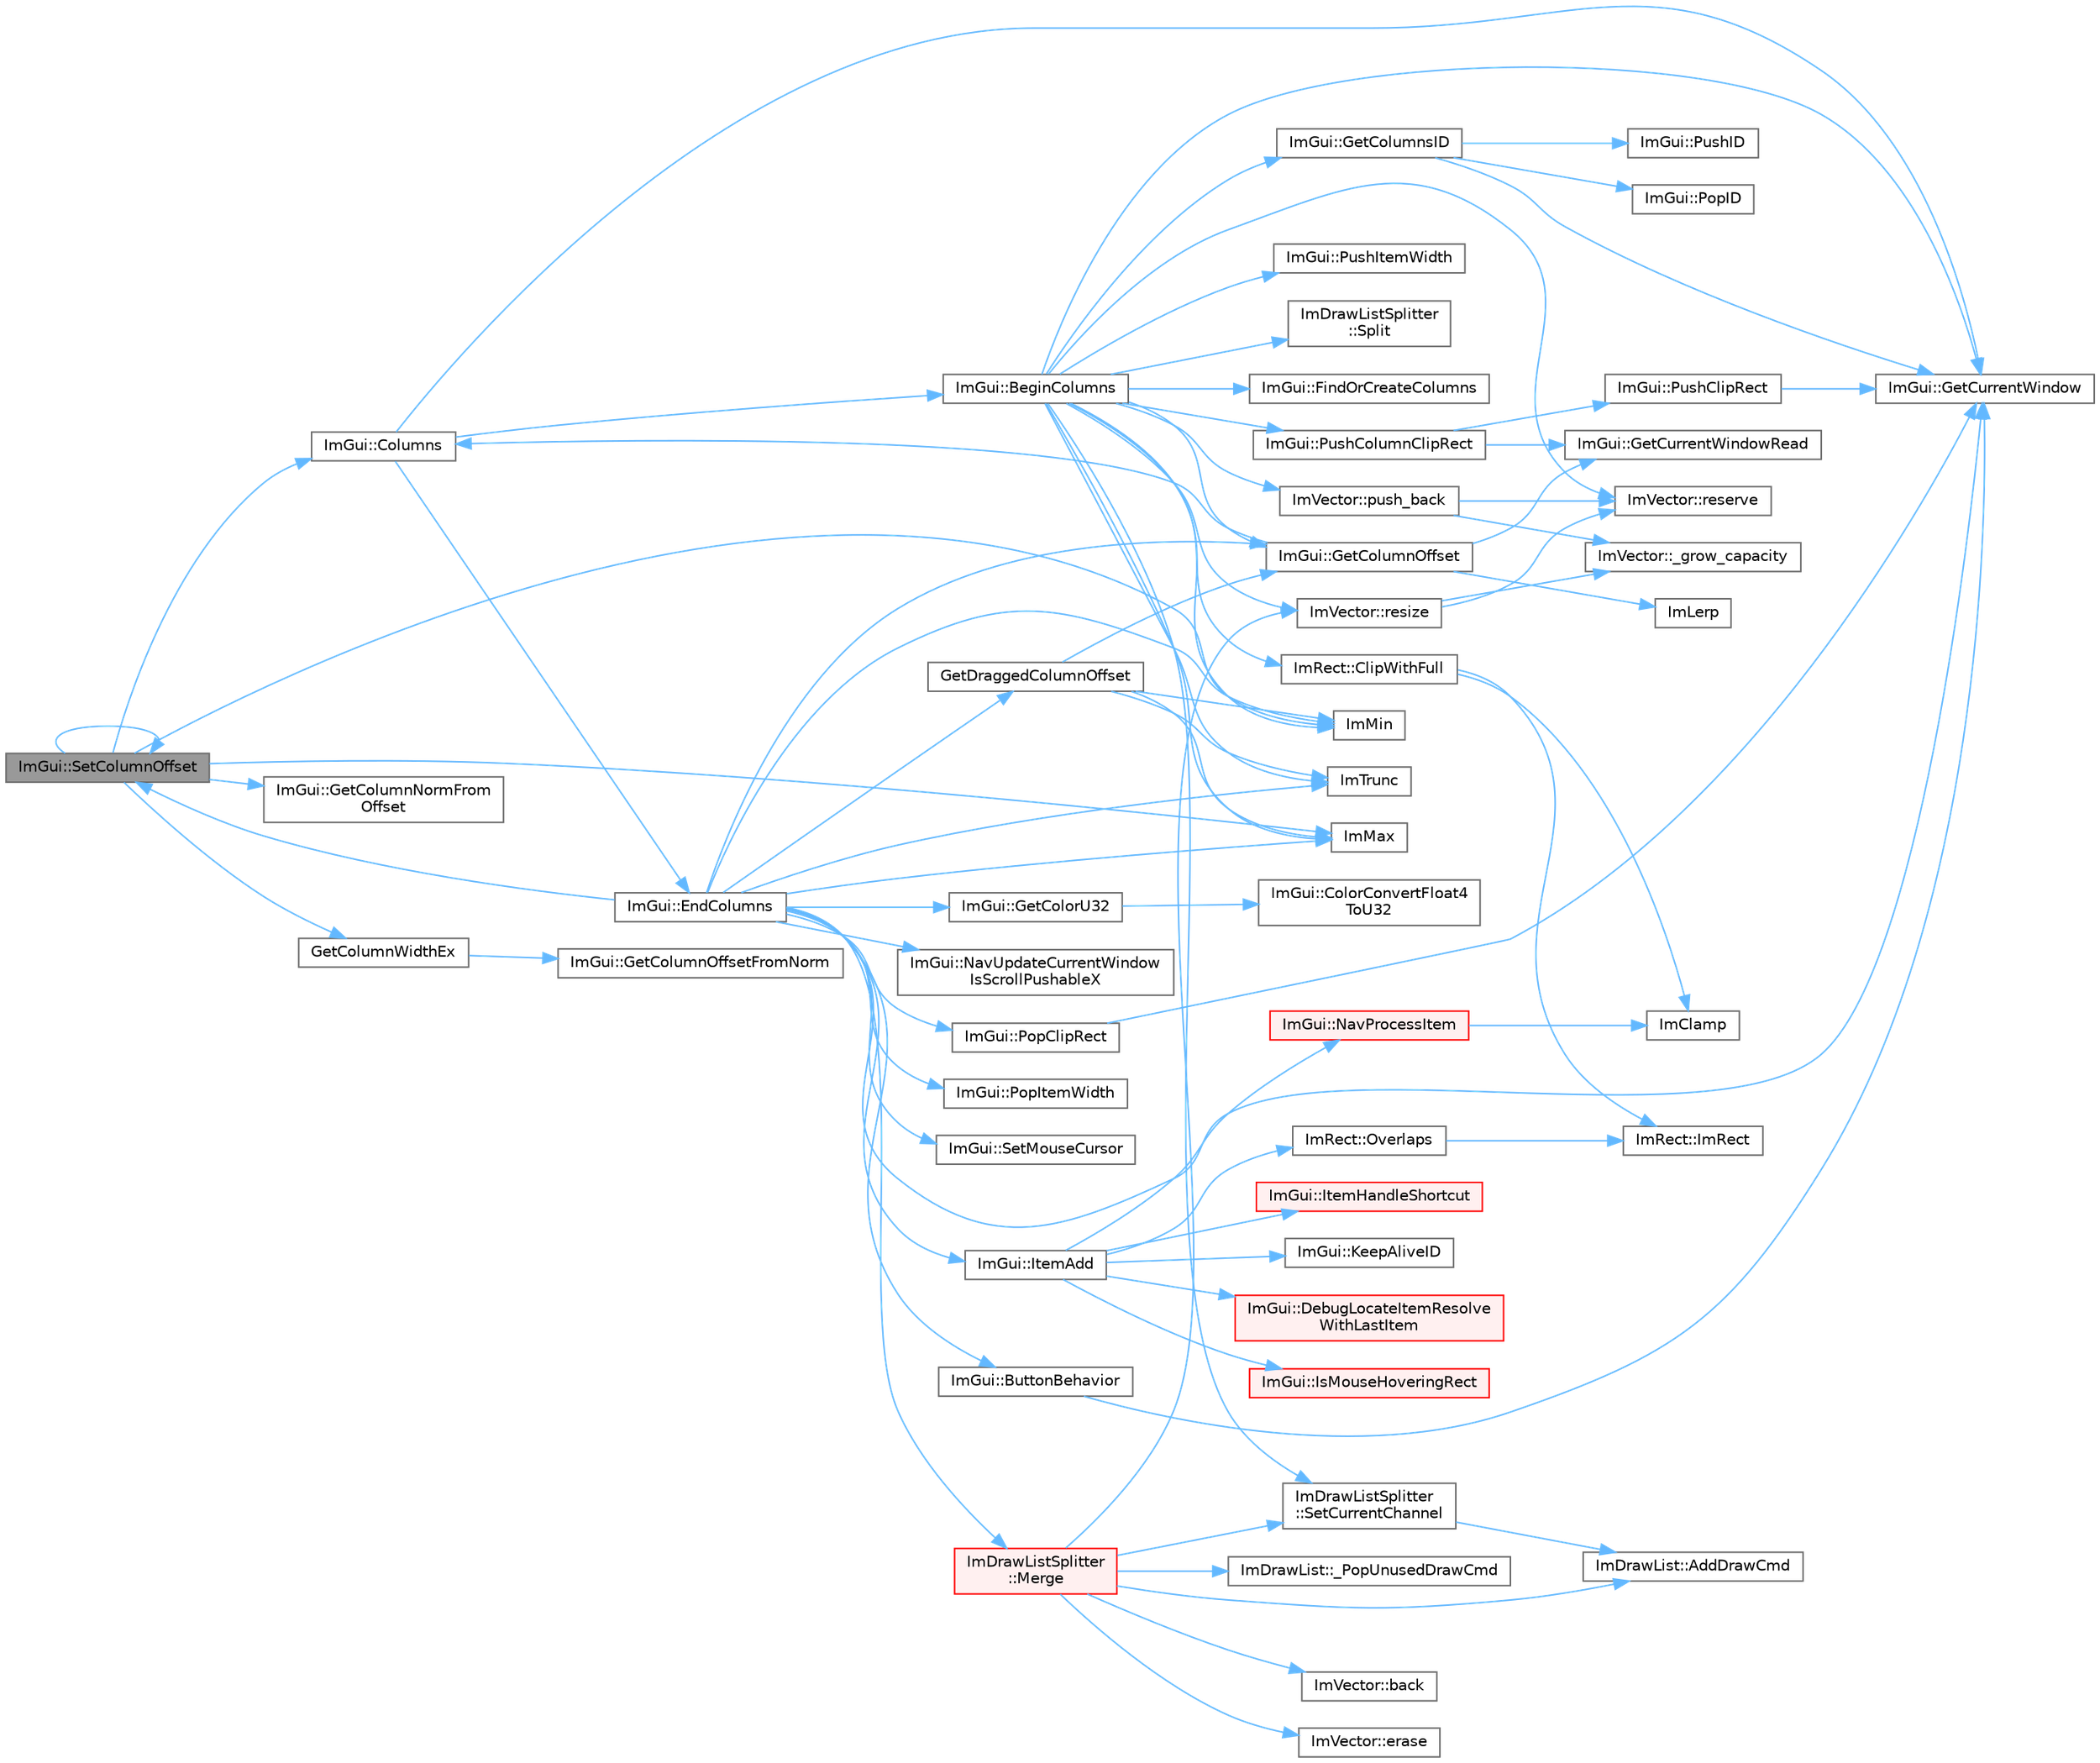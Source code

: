 digraph "ImGui::SetColumnOffset"
{
 // LATEX_PDF_SIZE
  bgcolor="transparent";
  edge [fontname=Helvetica,fontsize=10,labelfontname=Helvetica,labelfontsize=10];
  node [fontname=Helvetica,fontsize=10,shape=box,height=0.2,width=0.4];
  rankdir="LR";
  Node1 [id="Node000001",label="ImGui::SetColumnOffset",height=0.2,width=0.4,color="gray40", fillcolor="grey60", style="filled", fontcolor="black",tooltip=" "];
  Node1 -> Node2 [id="edge1_Node000001_Node000002",color="steelblue1",style="solid",tooltip=" "];
  Node2 [id="Node000002",label="ImGui::Columns",height=0.2,width=0.4,color="grey40", fillcolor="white", style="filled",URL="$namespace_im_gui.html#a901248754271ed70b4074ef193ad5899",tooltip=" "];
  Node2 -> Node3 [id="edge2_Node000002_Node000003",color="steelblue1",style="solid",tooltip=" "];
  Node3 [id="Node000003",label="ImGui::BeginColumns",height=0.2,width=0.4,color="grey40", fillcolor="white", style="filled",URL="$namespace_im_gui.html#a303fae66ef07f4f86ab242cf81021060",tooltip=" "];
  Node3 -> Node4 [id="edge3_Node000003_Node000004",color="steelblue1",style="solid",tooltip=" "];
  Node4 [id="Node000004",label="ImRect::ClipWithFull",height=0.2,width=0.4,color="grey40", fillcolor="white", style="filled",URL="$struct_im_rect.html#a32a5aaca4161b5ffa3f352d293a449ff",tooltip=" "];
  Node4 -> Node5 [id="edge4_Node000004_Node000005",color="steelblue1",style="solid",tooltip=" "];
  Node5 [id="Node000005",label="ImClamp",height=0.2,width=0.4,color="grey40", fillcolor="white", style="filled",URL="$imgui__internal_8h.html#a6e61ede308bfd68c7434e17905a29fc8",tooltip=" "];
  Node4 -> Node6 [id="edge5_Node000004_Node000006",color="steelblue1",style="solid",tooltip=" "];
  Node6 [id="Node000006",label="ImRect::ImRect",height=0.2,width=0.4,color="grey40", fillcolor="white", style="filled",URL="$struct_im_rect.html#a1e9548c8a334dfd32eaf4d399aa740e9",tooltip=" "];
  Node3 -> Node7 [id="edge6_Node000003_Node000007",color="steelblue1",style="solid",tooltip=" "];
  Node7 [id="Node000007",label="ImGui::FindOrCreateColumns",height=0.2,width=0.4,color="grey40", fillcolor="white", style="filled",URL="$namespace_im_gui.html#af04eb535c152ed14c87940b5d0661c7b",tooltip=" "];
  Node3 -> Node8 [id="edge7_Node000003_Node000008",color="steelblue1",style="solid",tooltip=" "];
  Node8 [id="Node000008",label="ImGui::GetColumnOffset",height=0.2,width=0.4,color="grey40", fillcolor="white", style="filled",URL="$namespace_im_gui.html#a79c22e9c5c208b6c9534a273be71a9e6",tooltip=" "];
  Node8 -> Node2 [id="edge8_Node000008_Node000002",color="steelblue1",style="solid",tooltip=" "];
  Node8 -> Node9 [id="edge9_Node000008_Node000009",color="steelblue1",style="solid",tooltip=" "];
  Node9 [id="Node000009",label="ImGui::GetCurrentWindowRead",height=0.2,width=0.4,color="grey40", fillcolor="white", style="filled",URL="$namespace_im_gui.html#a055af7d6b7b4ae977a9c3c25a98e0d2f",tooltip=" "];
  Node8 -> Node10 [id="edge10_Node000008_Node000010",color="steelblue1",style="solid",tooltip=" "];
  Node10 [id="Node000010",label="ImLerp",height=0.2,width=0.4,color="grey40", fillcolor="white", style="filled",URL="$imgui__internal_8h.html#a1d7813429922346e44eebd82d13f777c",tooltip=" "];
  Node3 -> Node11 [id="edge11_Node000003_Node000011",color="steelblue1",style="solid",tooltip=" "];
  Node11 [id="Node000011",label="ImGui::GetColumnsID",height=0.2,width=0.4,color="grey40", fillcolor="white", style="filled",URL="$namespace_im_gui.html#a432f468da48b9aadd3c5928f1065939c",tooltip=" "];
  Node11 -> Node12 [id="edge12_Node000011_Node000012",color="steelblue1",style="solid",tooltip=" "];
  Node12 [id="Node000012",label="ImGui::GetCurrentWindow",height=0.2,width=0.4,color="grey40", fillcolor="white", style="filled",URL="$namespace_im_gui.html#ac452417b5004ca16a814a72cff153526",tooltip=" "];
  Node11 -> Node13 [id="edge13_Node000011_Node000013",color="steelblue1",style="solid",tooltip=" "];
  Node13 [id="Node000013",label="ImGui::PopID",height=0.2,width=0.4,color="grey40", fillcolor="white", style="filled",URL="$namespace_im_gui.html#aba0b2d8f890a5d435ae43d0c4a2d4dd1",tooltip=" "];
  Node11 -> Node14 [id="edge14_Node000011_Node000014",color="steelblue1",style="solid",tooltip=" "];
  Node14 [id="Node000014",label="ImGui::PushID",height=0.2,width=0.4,color="grey40", fillcolor="white", style="filled",URL="$namespace_im_gui.html#a27a8533605dc5b8cabf161bf7715bbde",tooltip=" "];
  Node3 -> Node12 [id="edge15_Node000003_Node000012",color="steelblue1",style="solid",tooltip=" "];
  Node3 -> Node15 [id="edge16_Node000003_Node000015",color="steelblue1",style="solid",tooltip=" "];
  Node15 [id="Node000015",label="ImMax",height=0.2,width=0.4,color="grey40", fillcolor="white", style="filled",URL="$imgui__internal_8h.html#a7667efd95147d0422f140917c71a9226",tooltip=" "];
  Node3 -> Node16 [id="edge17_Node000003_Node000016",color="steelblue1",style="solid",tooltip=" "];
  Node16 [id="Node000016",label="ImMin",height=0.2,width=0.4,color="grey40", fillcolor="white", style="filled",URL="$imgui__internal_8h.html#a7f9d7828066a9d61b5630adcdf4655d3",tooltip=" "];
  Node3 -> Node17 [id="edge18_Node000003_Node000017",color="steelblue1",style="solid",tooltip=" "];
  Node17 [id="Node000017",label="ImTrunc",height=0.2,width=0.4,color="grey40", fillcolor="white", style="filled",URL="$imgui__internal_8h.html#a34870cae27ccd450c17ec3d3910b2da4",tooltip=" "];
  Node3 -> Node18 [id="edge19_Node000003_Node000018",color="steelblue1",style="solid",tooltip=" "];
  Node18 [id="Node000018",label="ImVector::push_back",height=0.2,width=0.4,color="grey40", fillcolor="white", style="filled",URL="$struct_im_vector.html#aab5df48e0711a48bd12f3206e08c4108",tooltip=" "];
  Node18 -> Node19 [id="edge20_Node000018_Node000019",color="steelblue1",style="solid",tooltip=" "];
  Node19 [id="Node000019",label="ImVector::_grow_capacity",height=0.2,width=0.4,color="grey40", fillcolor="white", style="filled",URL="$struct_im_vector.html#a3a097635d464b1b70dc7d59996a88b28",tooltip=" "];
  Node18 -> Node20 [id="edge21_Node000018_Node000020",color="steelblue1",style="solid",tooltip=" "];
  Node20 [id="Node000020",label="ImVector::reserve",height=0.2,width=0.4,color="grey40", fillcolor="white", style="filled",URL="$struct_im_vector.html#a0f14f5736c3372157856eebb67123b75",tooltip=" "];
  Node3 -> Node21 [id="edge22_Node000003_Node000021",color="steelblue1",style="solid",tooltip=" "];
  Node21 [id="Node000021",label="ImGui::PushColumnClipRect",height=0.2,width=0.4,color="grey40", fillcolor="white", style="filled",URL="$namespace_im_gui.html#a54b5cf7f40d092e2959b1df2c8118181",tooltip=" "];
  Node21 -> Node9 [id="edge23_Node000021_Node000009",color="steelblue1",style="solid",tooltip=" "];
  Node21 -> Node22 [id="edge24_Node000021_Node000022",color="steelblue1",style="solid",tooltip=" "];
  Node22 [id="Node000022",label="ImGui::PushClipRect",height=0.2,width=0.4,color="grey40", fillcolor="white", style="filled",URL="$namespace_im_gui.html#a11c8bd8676e1281e15b24c9615b6904a",tooltip=" "];
  Node22 -> Node12 [id="edge25_Node000022_Node000012",color="steelblue1",style="solid",tooltip=" "];
  Node3 -> Node23 [id="edge26_Node000003_Node000023",color="steelblue1",style="solid",tooltip=" "];
  Node23 [id="Node000023",label="ImGui::PushItemWidth",height=0.2,width=0.4,color="grey40", fillcolor="white", style="filled",URL="$namespace_im_gui.html#a4ad13bf38f0521a339133248ef3e3036",tooltip=" "];
  Node3 -> Node20 [id="edge27_Node000003_Node000020",color="steelblue1",style="solid",tooltip=" "];
  Node3 -> Node24 [id="edge28_Node000003_Node000024",color="steelblue1",style="solid",tooltip=" "];
  Node24 [id="Node000024",label="ImVector::resize",height=0.2,width=0.4,color="grey40", fillcolor="white", style="filled",URL="$struct_im_vector.html#ac371dd62e56ae486b1a5038cf07eee56",tooltip=" "];
  Node24 -> Node19 [id="edge29_Node000024_Node000019",color="steelblue1",style="solid",tooltip=" "];
  Node24 -> Node20 [id="edge30_Node000024_Node000020",color="steelblue1",style="solid",tooltip=" "];
  Node3 -> Node25 [id="edge31_Node000003_Node000025",color="steelblue1",style="solid",tooltip=" "];
  Node25 [id="Node000025",label="ImDrawListSplitter\l::SetCurrentChannel",height=0.2,width=0.4,color="grey40", fillcolor="white", style="filled",URL="$struct_im_draw_list_splitter.html#ad3797b0755caa07f3d69a9e3566eb0e5",tooltip=" "];
  Node25 -> Node26 [id="edge32_Node000025_Node000026",color="steelblue1",style="solid",tooltip=" "];
  Node26 [id="Node000026",label="ImDrawList::AddDrawCmd",height=0.2,width=0.4,color="grey40", fillcolor="white", style="filled",URL="$struct_im_draw_list.html#a846714bb0321c6f1f908767abc8559e6",tooltip=" "];
  Node3 -> Node27 [id="edge33_Node000003_Node000027",color="steelblue1",style="solid",tooltip=" "];
  Node27 [id="Node000027",label="ImDrawListSplitter\l::Split",height=0.2,width=0.4,color="grey40", fillcolor="white", style="filled",URL="$struct_im_draw_list_splitter.html#aa491c5b1e10b2f5340e7db4949d31255",tooltip=" "];
  Node2 -> Node28 [id="edge34_Node000002_Node000028",color="steelblue1",style="solid",tooltip=" "];
  Node28 [id="Node000028",label="ImGui::EndColumns",height=0.2,width=0.4,color="grey40", fillcolor="white", style="filled",URL="$namespace_im_gui.html#af93bed3bce5475fe4d525d744f16aa20",tooltip=" "];
  Node28 -> Node29 [id="edge35_Node000028_Node000029",color="steelblue1",style="solid",tooltip=" "];
  Node29 [id="Node000029",label="ImGui::ButtonBehavior",height=0.2,width=0.4,color="grey40", fillcolor="white", style="filled",URL="$namespace_im_gui.html#a65a4f18b1bc8ce0f351687922089f374",tooltip=" "];
  Node29 -> Node12 [id="edge36_Node000029_Node000012",color="steelblue1",style="solid",tooltip=" "];
  Node28 -> Node30 [id="edge37_Node000028_Node000030",color="steelblue1",style="solid",tooltip=" "];
  Node30 [id="Node000030",label="ImGui::GetColorU32",height=0.2,width=0.4,color="grey40", fillcolor="white", style="filled",URL="$namespace_im_gui.html#a0de2d9bd347d9866511eb8d014e62556",tooltip=" "];
  Node30 -> Node31 [id="edge38_Node000030_Node000031",color="steelblue1",style="solid",tooltip=" "];
  Node31 [id="Node000031",label="ImGui::ColorConvertFloat4\lToU32",height=0.2,width=0.4,color="grey40", fillcolor="white", style="filled",URL="$namespace_im_gui.html#abe2691de0b1a71c774ab24cc91564a94",tooltip=" "];
  Node28 -> Node8 [id="edge39_Node000028_Node000008",color="steelblue1",style="solid",tooltip=" "];
  Node28 -> Node12 [id="edge40_Node000028_Node000012",color="steelblue1",style="solid",tooltip=" "];
  Node28 -> Node32 [id="edge41_Node000028_Node000032",color="steelblue1",style="solid",tooltip=" "];
  Node32 [id="Node000032",label="GetDraggedColumnOffset",height=0.2,width=0.4,color="grey40", fillcolor="white", style="filled",URL="$imgui__tables_8cpp.html#aa235e9c607930ebb1304d6df978d5fe8",tooltip=" "];
  Node32 -> Node8 [id="edge42_Node000032_Node000008",color="steelblue1",style="solid",tooltip=" "];
  Node32 -> Node15 [id="edge43_Node000032_Node000015",color="steelblue1",style="solid",tooltip=" "];
  Node32 -> Node16 [id="edge44_Node000032_Node000016",color="steelblue1",style="solid",tooltip=" "];
  Node32 -> Node17 [id="edge45_Node000032_Node000017",color="steelblue1",style="solid",tooltip=" "];
  Node28 -> Node15 [id="edge46_Node000028_Node000015",color="steelblue1",style="solid",tooltip=" "];
  Node28 -> Node16 [id="edge47_Node000028_Node000016",color="steelblue1",style="solid",tooltip=" "];
  Node28 -> Node17 [id="edge48_Node000028_Node000017",color="steelblue1",style="solid",tooltip=" "];
  Node28 -> Node33 [id="edge49_Node000028_Node000033",color="steelblue1",style="solid",tooltip=" "];
  Node33 [id="Node000033",label="ImGui::ItemAdd",height=0.2,width=0.4,color="grey40", fillcolor="white", style="filled",URL="$namespace_im_gui.html#a0c2ccafc8d403c02a6590ac21157b9ac",tooltip=" "];
  Node33 -> Node34 [id="edge50_Node000033_Node000034",color="steelblue1",style="solid",tooltip=" "];
  Node34 [id="Node000034",label="ImGui::DebugLocateItemResolve\lWithLastItem",height=0.2,width=0.4,color="red", fillcolor="#FFF0F0", style="filled",URL="$namespace_im_gui.html#ae8ab0d7dfc90af8e82db3ed9e7829219",tooltip=" "];
  Node33 -> Node55 [id="edge51_Node000033_Node000055",color="steelblue1",style="solid",tooltip=" "];
  Node55 [id="Node000055",label="ImGui::IsMouseHoveringRect",height=0.2,width=0.4,color="red", fillcolor="#FFF0F0", style="filled",URL="$namespace_im_gui.html#ae0b8ea0e06c457316d6aed6c5b2a1c25",tooltip=" "];
  Node33 -> Node58 [id="edge52_Node000033_Node000058",color="steelblue1",style="solid",tooltip=" "];
  Node58 [id="Node000058",label="ImGui::ItemHandleShortcut",height=0.2,width=0.4,color="red", fillcolor="#FFF0F0", style="filled",URL="$namespace_im_gui.html#a338deb537666a886cf3ece08c07e9fa9",tooltip=" "];
  Node33 -> Node61 [id="edge53_Node000033_Node000061",color="steelblue1",style="solid",tooltip=" "];
  Node61 [id="Node000061",label="ImGui::KeepAliveID",height=0.2,width=0.4,color="grey40", fillcolor="white", style="filled",URL="$namespace_im_gui.html#a85a245c78a9f7c351636bdad6e60c488",tooltip=" "];
  Node33 -> Node62 [id="edge54_Node000033_Node000062",color="steelblue1",style="solid",tooltip=" "];
  Node62 [id="Node000062",label="ImGui::NavProcessItem",height=0.2,width=0.4,color="red", fillcolor="#FFF0F0", style="filled",URL="$namespace_im_gui.html#aa217c2f0448788f3c064bf828a8f9d8f",tooltip=" "];
  Node62 -> Node5 [id="edge55_Node000062_Node000005",color="steelblue1",style="solid",tooltip=" "];
  Node33 -> Node90 [id="edge56_Node000033_Node000090",color="steelblue1",style="solid",tooltip=" "];
  Node90 [id="Node000090",label="ImRect::Overlaps",height=0.2,width=0.4,color="grey40", fillcolor="white", style="filled",URL="$struct_im_rect.html#a0af3bade3781e5e7c6afdf71ccfb0d43",tooltip=" "];
  Node90 -> Node6 [id="edge57_Node000090_Node000006",color="steelblue1",style="solid",tooltip=" "];
  Node28 -> Node91 [id="edge58_Node000028_Node000091",color="steelblue1",style="solid",tooltip=" "];
  Node91 [id="Node000091",label="ImDrawListSplitter\l::Merge",height=0.2,width=0.4,color="red", fillcolor="#FFF0F0", style="filled",URL="$struct_im_draw_list_splitter.html#af3fc4bad2abca9e481d476d1877ba5be",tooltip=" "];
  Node91 -> Node92 [id="edge59_Node000091_Node000092",color="steelblue1",style="solid",tooltip=" "];
  Node92 [id="Node000092",label="ImDrawList::_PopUnusedDrawCmd",height=0.2,width=0.4,color="grey40", fillcolor="white", style="filled",URL="$struct_im_draw_list.html#a2cb0295fcd3062bfedbebbad55865455",tooltip=" "];
  Node91 -> Node26 [id="edge60_Node000091_Node000026",color="steelblue1",style="solid",tooltip=" "];
  Node91 -> Node93 [id="edge61_Node000091_Node000093",color="steelblue1",style="solid",tooltip=" "];
  Node93 [id="Node000093",label="ImVector::back",height=0.2,width=0.4,color="grey40", fillcolor="white", style="filled",URL="$struct_im_vector.html#a2d80e87e81b1b01143c8d8be93e6fde1",tooltip=" "];
  Node91 -> Node94 [id="edge62_Node000091_Node000094",color="steelblue1",style="solid",tooltip=" "];
  Node94 [id="Node000094",label="ImVector::erase",height=0.2,width=0.4,color="grey40", fillcolor="white", style="filled",URL="$struct_im_vector.html#a2f88ac70791f2da6d4168d7b29f38f1e",tooltip=" "];
  Node91 -> Node24 [id="edge63_Node000091_Node000024",color="steelblue1",style="solid",tooltip=" "];
  Node91 -> Node25 [id="edge64_Node000091_Node000025",color="steelblue1",style="solid",tooltip=" "];
  Node28 -> Node96 [id="edge65_Node000028_Node000096",color="steelblue1",style="solid",tooltip=" "];
  Node96 [id="Node000096",label="ImGui::NavUpdateCurrentWindow\lIsScrollPushableX",height=0.2,width=0.4,color="grey40", fillcolor="white", style="filled",URL="$namespace_im_gui.html#a5c0c081852a520c006a0b084d0e8b0cb",tooltip=" "];
  Node28 -> Node97 [id="edge66_Node000028_Node000097",color="steelblue1",style="solid",tooltip=" "];
  Node97 [id="Node000097",label="ImGui::PopClipRect",height=0.2,width=0.4,color="grey40", fillcolor="white", style="filled",URL="$namespace_im_gui.html#aef1c8a6e5a3c70cb10d03d2a2a66dfd8",tooltip=" "];
  Node97 -> Node12 [id="edge67_Node000097_Node000012",color="steelblue1",style="solid",tooltip=" "];
  Node28 -> Node98 [id="edge68_Node000028_Node000098",color="steelblue1",style="solid",tooltip=" "];
  Node98 [id="Node000098",label="ImGui::PopItemWidth",height=0.2,width=0.4,color="grey40", fillcolor="white", style="filled",URL="$namespace_im_gui.html#ad29a3fc0cb5dfc7f9fc7224512ce90bf",tooltip=" "];
  Node28 -> Node1 [id="edge69_Node000028_Node000001",color="steelblue1",style="solid",tooltip=" "];
  Node28 -> Node99 [id="edge70_Node000028_Node000099",color="steelblue1",style="solid",tooltip=" "];
  Node99 [id="Node000099",label="ImGui::SetMouseCursor",height=0.2,width=0.4,color="grey40", fillcolor="white", style="filled",URL="$namespace_im_gui.html#aca3237fd4efa0af7fc6b4eff6494dfce",tooltip=" "];
  Node2 -> Node12 [id="edge71_Node000002_Node000012",color="steelblue1",style="solid",tooltip=" "];
  Node1 -> Node100 [id="edge72_Node000001_Node000100",color="steelblue1",style="solid",tooltip=" "];
  Node100 [id="Node000100",label="ImGui::GetColumnNormFrom\lOffset",height=0.2,width=0.4,color="grey40", fillcolor="white", style="filled",URL="$namespace_im_gui.html#ad43f0dd1dbdbb9df814e4b42afe747d0",tooltip=" "];
  Node1 -> Node101 [id="edge73_Node000001_Node000101",color="steelblue1",style="solid",tooltip=" "];
  Node101 [id="Node000101",label="GetColumnWidthEx",height=0.2,width=0.4,color="grey40", fillcolor="white", style="filled",URL="$imgui__tables_8cpp.html#aabc7ace6eaff201b41715fac3c12b154",tooltip=" "];
  Node101 -> Node102 [id="edge74_Node000101_Node000102",color="steelblue1",style="solid",tooltip=" "];
  Node102 [id="Node000102",label="ImGui::GetColumnOffsetFromNorm",height=0.2,width=0.4,color="grey40", fillcolor="white", style="filled",URL="$namespace_im_gui.html#a81693b00fc61ae1f7791e5e84108de54",tooltip=" "];
  Node1 -> Node15 [id="edge75_Node000001_Node000015",color="steelblue1",style="solid",tooltip=" "];
  Node1 -> Node16 [id="edge76_Node000001_Node000016",color="steelblue1",style="solid",tooltip=" "];
  Node1 -> Node1 [id="edge77_Node000001_Node000001",color="steelblue1",style="solid",tooltip=" "];
}
